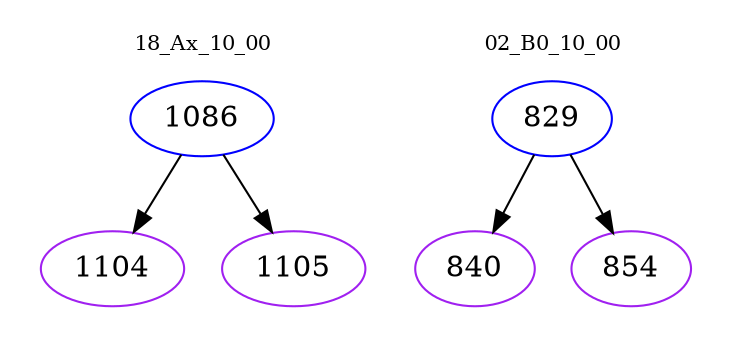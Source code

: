 digraph{
subgraph cluster_0 {
color = white
label = "18_Ax_10_00";
fontsize=10;
T0_1086 [label="1086", color="blue"]
T0_1086 -> T0_1104 [color="black"]
T0_1104 [label="1104", color="purple"]
T0_1086 -> T0_1105 [color="black"]
T0_1105 [label="1105", color="purple"]
}
subgraph cluster_1 {
color = white
label = "02_B0_10_00";
fontsize=10;
T1_829 [label="829", color="blue"]
T1_829 -> T1_840 [color="black"]
T1_840 [label="840", color="purple"]
T1_829 -> T1_854 [color="black"]
T1_854 [label="854", color="purple"]
}
}
